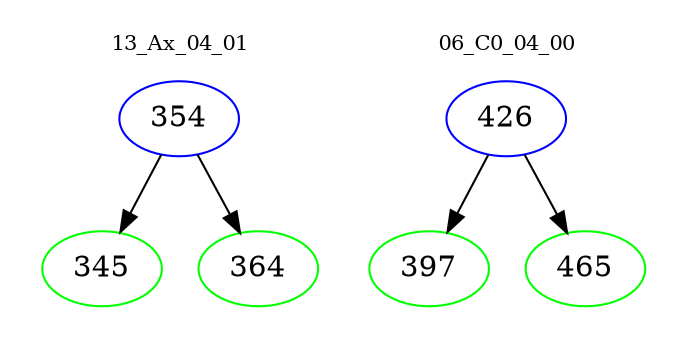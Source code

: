 digraph{
subgraph cluster_0 {
color = white
label = "13_Ax_04_01";
fontsize=10;
T0_354 [label="354", color="blue"]
T0_354 -> T0_345 [color="black"]
T0_345 [label="345", color="green"]
T0_354 -> T0_364 [color="black"]
T0_364 [label="364", color="green"]
}
subgraph cluster_1 {
color = white
label = "06_C0_04_00";
fontsize=10;
T1_426 [label="426", color="blue"]
T1_426 -> T1_397 [color="black"]
T1_397 [label="397", color="green"]
T1_426 -> T1_465 [color="black"]
T1_465 [label="465", color="green"]
}
}
